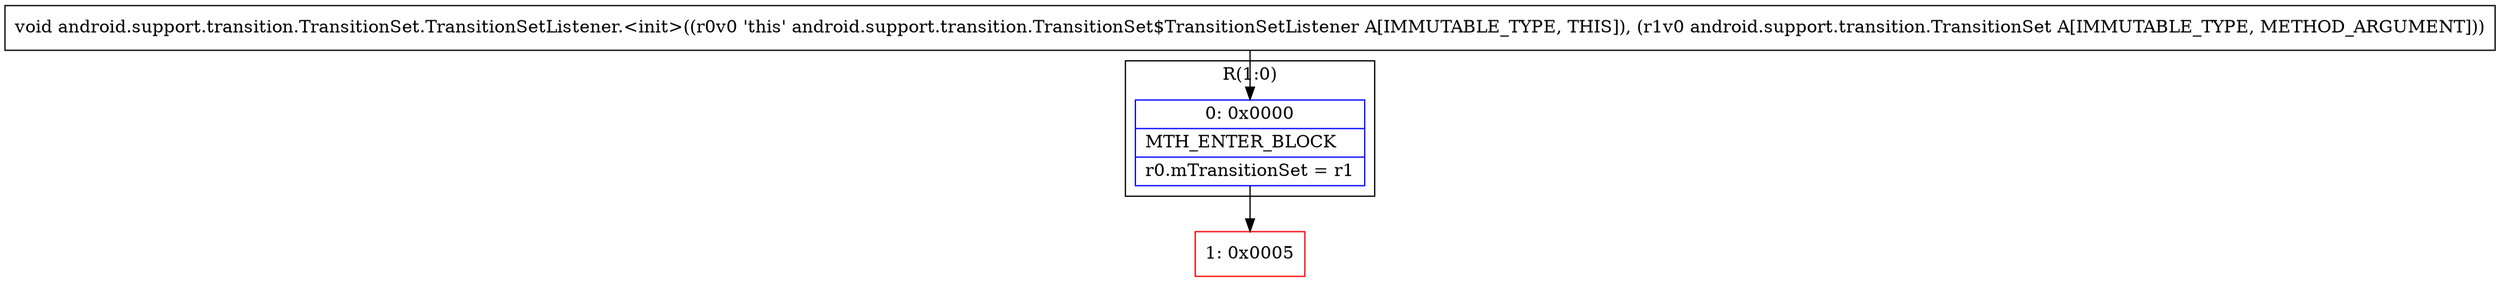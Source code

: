 digraph "CFG forandroid.support.transition.TransitionSet.TransitionSetListener.\<init\>(Landroid\/support\/transition\/TransitionSet;)V" {
subgraph cluster_Region_176905124 {
label = "R(1:0)";
node [shape=record,color=blue];
Node_0 [shape=record,label="{0\:\ 0x0000|MTH_ENTER_BLOCK\l|r0.mTransitionSet = r1\l}"];
}
Node_1 [shape=record,color=red,label="{1\:\ 0x0005}"];
MethodNode[shape=record,label="{void android.support.transition.TransitionSet.TransitionSetListener.\<init\>((r0v0 'this' android.support.transition.TransitionSet$TransitionSetListener A[IMMUTABLE_TYPE, THIS]), (r1v0 android.support.transition.TransitionSet A[IMMUTABLE_TYPE, METHOD_ARGUMENT])) }"];
MethodNode -> Node_0;
Node_0 -> Node_1;
}

